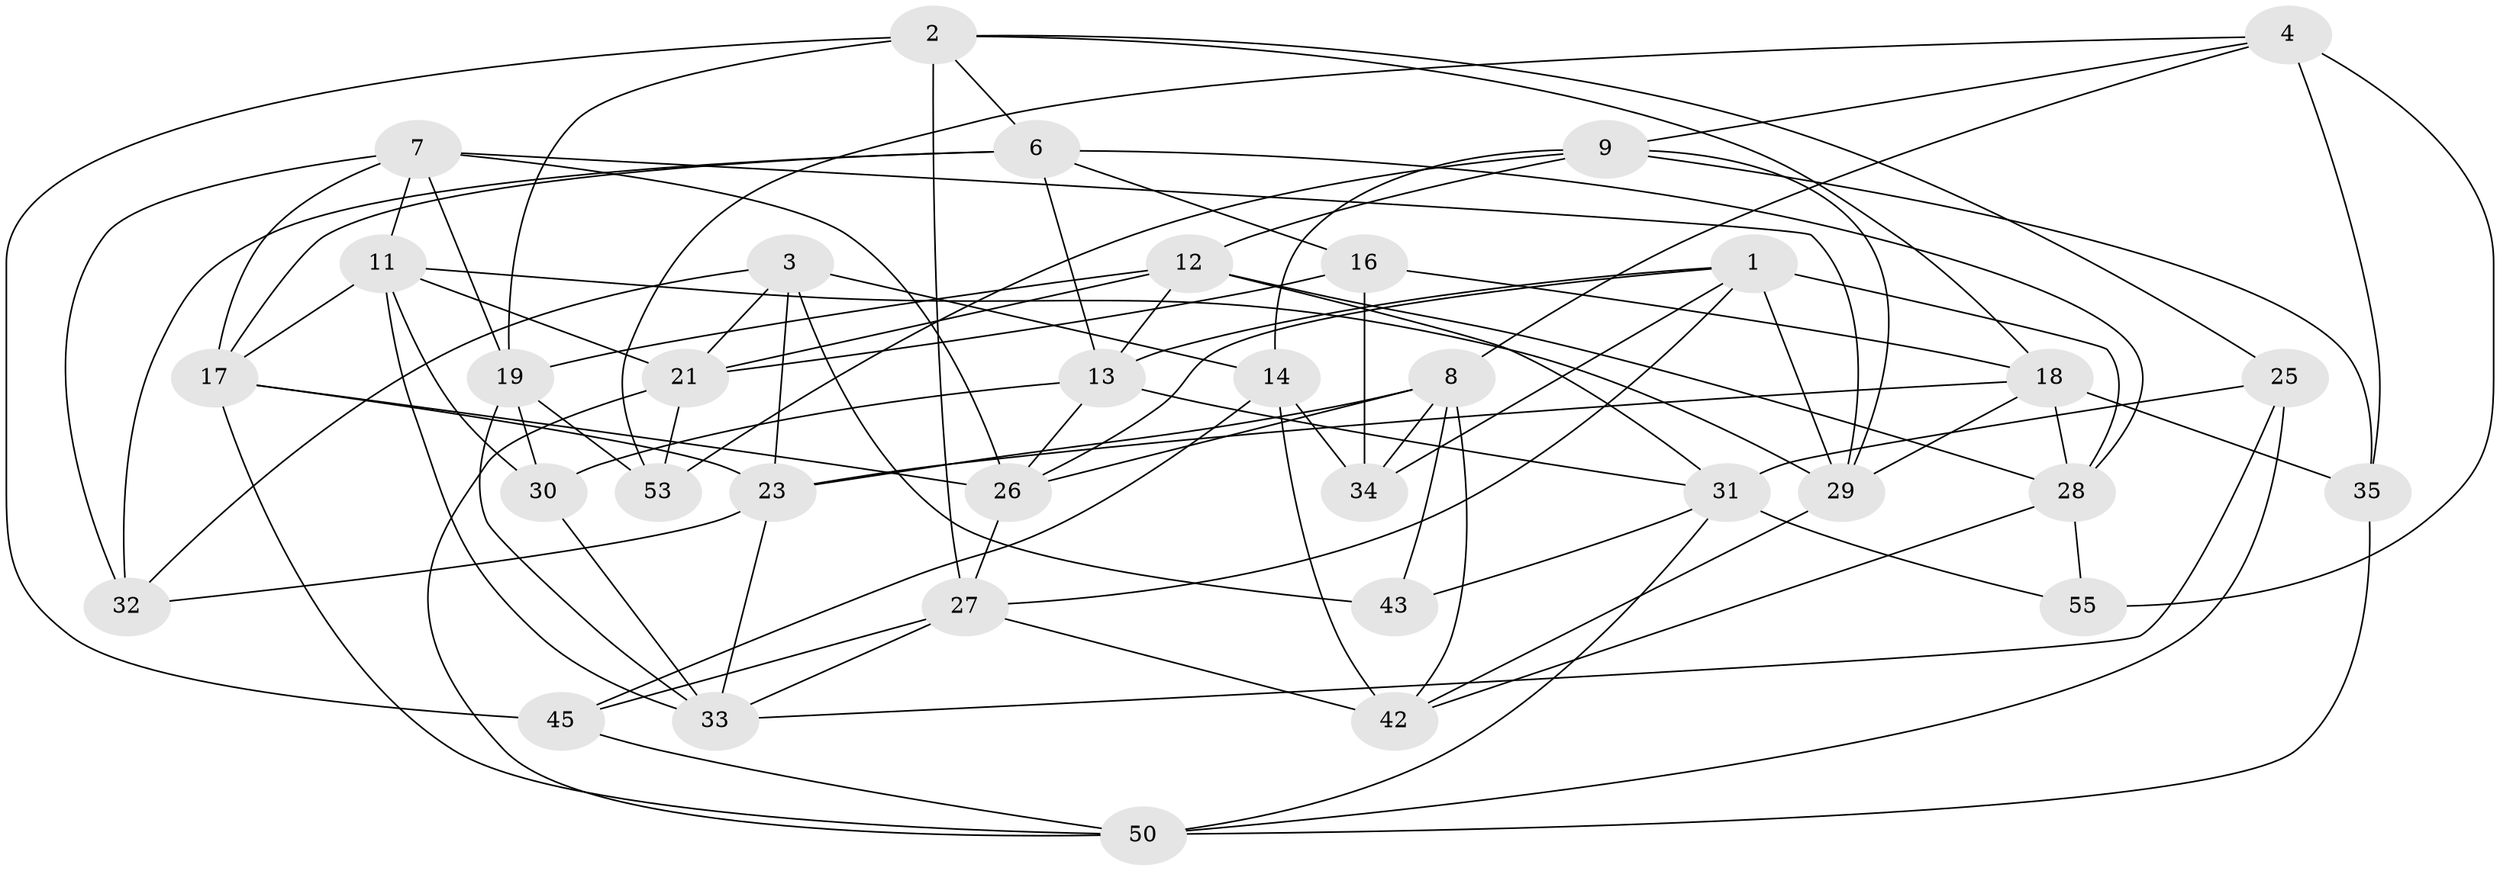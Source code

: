 // original degree distribution, {4: 1.0}
// Generated by graph-tools (version 1.1) at 2025/11/02/27/25 16:11:42]
// undirected, 35 vertices, 92 edges
graph export_dot {
graph [start="1"]
  node [color=gray90,style=filled];
  1 [super="+5"];
  2 [super="+40"];
  3 [super="+37"];
  4 [super="+47"];
  6 [super="+15"];
  7 [super="+10"];
  8 [super="+22"];
  9 [super="+48"];
  11 [super="+54"];
  12 [super="+24"];
  13 [super="+39"];
  14 [super="+20"];
  16;
  17 [super="+52"];
  18 [super="+51"];
  19 [super="+44"];
  21 [super="+38"];
  23 [super="+46"];
  25;
  26 [super="+36"];
  27 [super="+49"];
  28 [super="+59"];
  29 [super="+41"];
  30;
  31 [super="+56"];
  32;
  33 [super="+60"];
  34;
  35;
  42 [super="+57"];
  43;
  45;
  50 [super="+58"];
  53;
  55;
  1 -- 13;
  1 -- 34;
  1 -- 27;
  1 -- 26;
  1 -- 29;
  1 -- 28;
  2 -- 25;
  2 -- 45;
  2 -- 18;
  2 -- 19;
  2 -- 27;
  2 -- 6;
  3 -- 43 [weight=2];
  3 -- 32;
  3 -- 23;
  3 -- 21;
  3 -- 14;
  4 -- 55 [weight=2];
  4 -- 35;
  4 -- 8;
  4 -- 9;
  4 -- 53;
  6 -- 16;
  6 -- 32;
  6 -- 28;
  6 -- 17;
  6 -- 13;
  7 -- 29;
  7 -- 26;
  7 -- 19;
  7 -- 32;
  7 -- 17;
  7 -- 11;
  8 -- 43;
  8 -- 23;
  8 -- 42;
  8 -- 34;
  8 -- 26;
  9 -- 35;
  9 -- 53;
  9 -- 12;
  9 -- 29;
  9 -- 14;
  11 -- 33;
  11 -- 21;
  11 -- 30;
  11 -- 17;
  11 -- 29;
  12 -- 19;
  12 -- 21;
  12 -- 28;
  12 -- 13;
  12 -- 31;
  13 -- 30;
  13 -- 26;
  13 -- 31;
  14 -- 42 [weight=2];
  14 -- 45;
  14 -- 34;
  16 -- 21;
  16 -- 34;
  16 -- 18;
  17 -- 26;
  17 -- 50;
  17 -- 23;
  18 -- 35;
  18 -- 23;
  18 -- 29;
  18 -- 28;
  19 -- 53;
  19 -- 30;
  19 -- 33;
  21 -- 53;
  21 -- 50;
  23 -- 32;
  23 -- 33;
  25 -- 50;
  25 -- 33;
  25 -- 31;
  26 -- 27;
  27 -- 33;
  27 -- 42;
  27 -- 45;
  28 -- 55;
  28 -- 42;
  29 -- 42;
  30 -- 33;
  31 -- 43;
  31 -- 50;
  31 -- 55;
  35 -- 50;
  45 -- 50;
}
